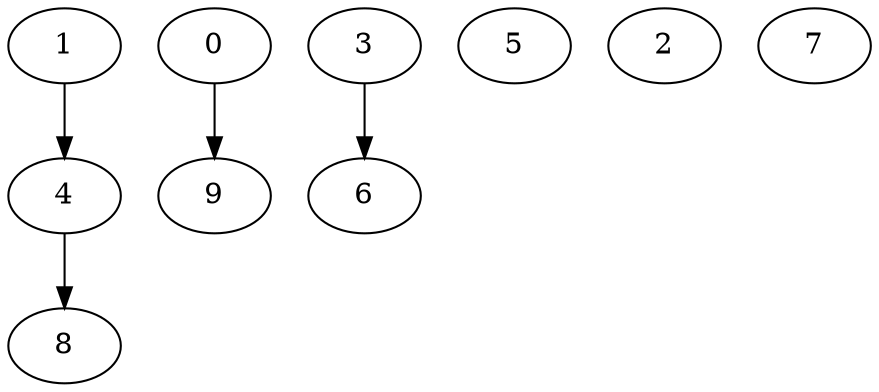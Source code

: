 digraph "Random_Nodes_10_Density_0.40_CCR_10.00_WeightType_Random_GB" {
	graph ["Duplicate states"=0,
		GraphType=Random,
		"Max states in OPEN"=0,
		Modes="120000ms; topo-ordered tasks, ; Pruning: task equivalence, fixed order ready list, ; F-value: ; Optimisation: best schedule length (\
SL) optimisation on equal, ",
		NumberOfTasks=10,
		"Pruned using list schedule length"=24,
		"States removed from OPEN"=0,
		TargetSystem="Homogeneous-2",
		"Time to schedule (ms)"=82,
		"Total idle time"=0,
		"Total schedule length"=31,
		"Total sequential time"=61,
		"Total states created"=67
	];
	1	["Finish time"=12,
		Processor=0,
		"Start time"=10,
		Weight=2];
	4	["Finish time"=25,
		Processor=0,
		"Start time"=22,
		Weight=3];
	1 -> 4	[Weight=177];
	0	["Finish time"=10,
		Processor=0,
		"Start time"=3,
		Weight=7];
	9	["Finish time"=22,
		Processor=0,
		"Start time"=12,
		Weight=10];
	0 -> 9	[Weight=177];
	3	["Finish time"=6,
		Processor=1,
		"Start time"=0,
		Weight=6];
	6	["Finish time"=31,
		Processor=1,
		"Start time"=21,
		Weight=10];
	3 -> 6	[Weight=138];
	8	["Finish time"=30,
		Processor=0,
		"Start time"=25,
		Weight=5];
	4 -> 8	[Weight=118];
	5	["Finish time"=15,
		Processor=1,
		"Start time"=6,
		Weight=9];
	2	["Finish time"=21,
		Processor=1,
		"Start time"=15,
		Weight=6];
	7	["Finish time"=3,
		Processor=0,
		"Start time"=0,
		Weight=3];
}
